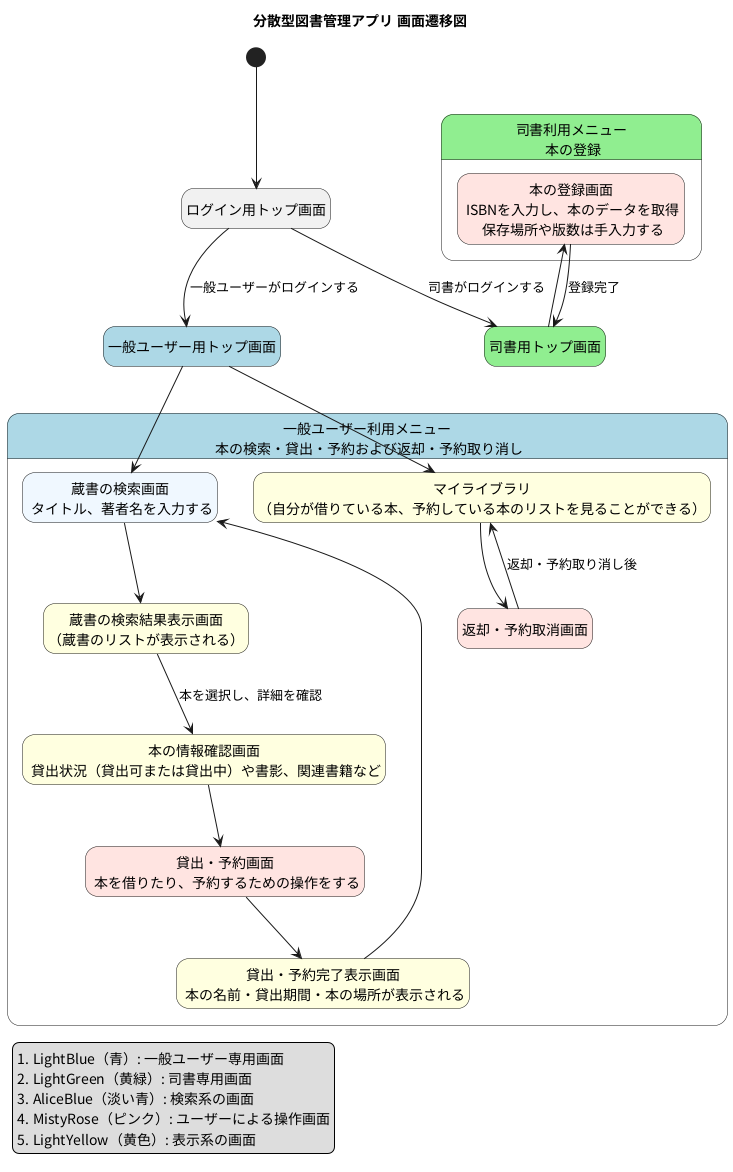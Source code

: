 @startuml screen_flow
skinparam defaultFontName "Noto Sans CJK JP"
hide empty description

title 分散型図書管理アプリ 画面遷移図   

legend left
#LightBlue（青）: 一般ユーザー専用画面
#LightGreen（黄緑）: 司書専用画面
#AliceBlue（淡い青）: 検索系の画面
#MistyRose（ピンク）: ユーザーによる操作画面
#LightYellow（黄色）: 表示系の画面
end legend

[*] --> notLogin

    state "ログイン用トップ画面" as notLogin
    state "一般ユーザー用トップ画面" as user #LightBlue
    state "司書用トップ画面" as librarian #LightGreen
    notLogin --> user : 一般ユーザーがログインする
    notLogin --> librarian : 司書がログインする


state "司書利用メニュー\n 本の登録" as bookManagement #LightGreen {
    state "本の登録画面\n ISBNを入力し、本のデータを取得\n 保存場所や版数は手入力する" as bookRegistration <<操作>>
}
librarian --> bookRegistration
bookRegistration --> librarian : 登録完了



state "一般ユーザー利用メニュー\n 本の検索・貸出・予約および返却・予約取り消し" as bookUse #LightBlue {
    state "蔵書の検索画面\n タイトル、著者名を入力する" as bookSearch <<検索>> 
    state "蔵書の検索結果表示画面\n（蔵書のリストが表示される）" as searchResult <<表示>>
    state "本の情報確認画面\n 貸出状況（貸出可または貸出中）や書影、関連書籍など" as bookStatus <<表示>>
    state "貸出・予約画面\n 本を借りたり、予約するための操作をする" as borrowAndBook <<操作>>
    state "貸出・予約完了表示画面\n 本の名前・貸出期間・本の場所が表示される" as borrowCompletion <<表示>>
    
    state "マイライブラリ\n（自分が借りている本、予約している本のリストを見ることができる）" as borrowingBooks <<表示>>
    state "返却・予約取消画面" as returnAndCancelReservation <<操作>>

    ' 本の貸出の流れ
    bookSearch --> searchResult
    searchResult --> bookStatus : 本を選択し、詳細を確認
    bookStatus --> borrowAndBook
    borrowAndBook --> borrowCompletion
    borrowCompletion --> bookSearch 
    
    ' 本の返却の流れ
    borrowingBooks --> returnAndCancelReservation
    returnAndCancelReservation --> borrowingBooks : 返却・予約取り消し後
}
user --> bookSearch
user --> borrowingBooks

skinparam state {
  BackgroundColor<<検索>> AliceBlue
  BackgroundColor<<操作>> MistyRose
  BackgroundColor<<表示>> LightYellow
}


@enduml
